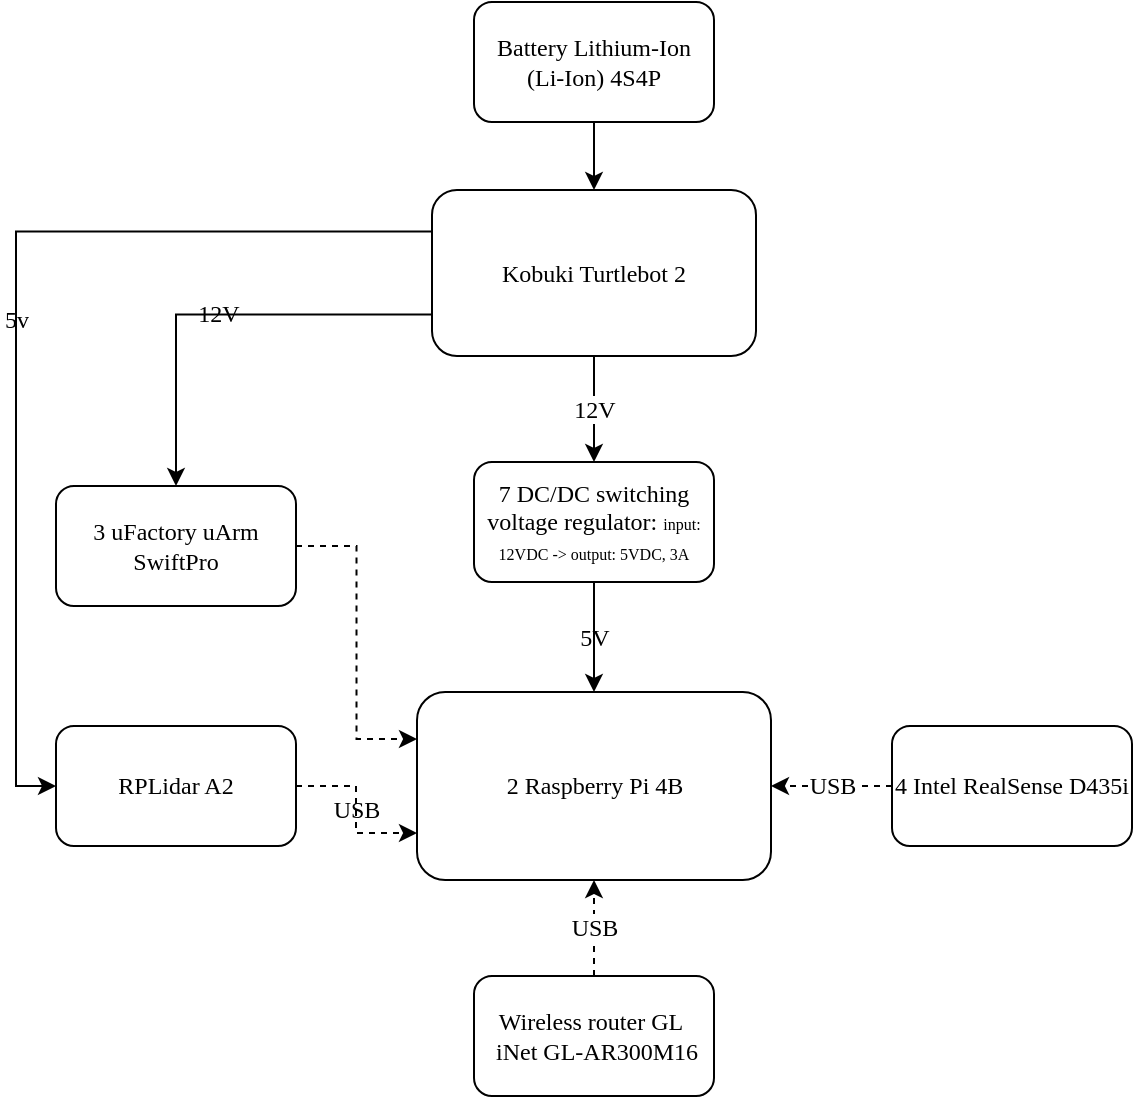 <mxfile version="24.2.5" type="device" pages="5">
  <diagram name="Page-1" id="W5l91JC1IKtgvHw3fArG">
    <mxGraphModel dx="1460" dy="591" grid="0" gridSize="10" guides="1" tooltips="1" connect="1" arrows="1" fold="1" page="0" pageScale="1" pageWidth="827" pageHeight="1169" math="0" shadow="0">
      <root>
        <mxCell id="0" />
        <mxCell id="1" parent="0" />
        <mxCell id="3mRKaMFfuEXU9tTqnAVt-4" style="edgeStyle=orthogonalEdgeStyle;rounded=0;hachureGap=4;orthogonalLoop=1;jettySize=auto;html=1;fontFamily=Architects Daughter;fontSource=https%3A%2F%2Ffonts.googleapis.com%2Fcss%3Ffamily%3DArchitects%2BDaughter;fontSize=12;fontColor=default;shadow=0;flowAnimation=0;labelBackgroundColor=none;" edge="1" parent="1" source="3mRKaMFfuEXU9tTqnAVt-2" target="3mRKaMFfuEXU9tTqnAVt-3">
          <mxGeometry relative="1" as="geometry" />
        </mxCell>
        <mxCell id="3mRKaMFfuEXU9tTqnAVt-2" value="Battery Lithium-Ion (Li-Ion) 4S4P" style="rounded=1;whiteSpace=wrap;html=1;hachureGap=4;fontFamily=Georgia;glass=0;shadow=0;horizontal=1;labelBackgroundColor=none;" vertex="1" parent="1">
          <mxGeometry x="119" y="258" width="120" height="60" as="geometry" />
        </mxCell>
        <mxCell id="3mRKaMFfuEXU9tTqnAVt-6" value="&lt;font face=&quot;Georgia&quot;&gt;12V&lt;/font&gt;" style="edgeStyle=orthogonalEdgeStyle;rounded=0;hachureGap=4;orthogonalLoop=1;jettySize=auto;html=1;shadow=0;align=center;verticalAlign=middle;fontFamily=Architects Daughter;fontSource=https%3A%2F%2Ffonts.googleapis.com%2Fcss%3Ffamily%3DArchitects%2BDaughter;fontSize=12;fontColor=default;labelBackgroundColor=none;endArrow=classic;flowAnimation=0;exitX=0;exitY=0.75;exitDx=0;exitDy=0;" edge="1" parent="1" source="3mRKaMFfuEXU9tTqnAVt-3" target="3mRKaMFfuEXU9tTqnAVt-5">
          <mxGeometry relative="1" as="geometry" />
        </mxCell>
        <mxCell id="3mRKaMFfuEXU9tTqnAVt-10" value="&lt;span style=&quot;color: rgb(0, 0, 0); font-family: Georgia; font-size: 12px; font-style: normal; font-variant-ligatures: normal; font-variant-caps: normal; font-weight: 400; letter-spacing: normal; orphans: 2; text-align: center; text-indent: 0px; text-transform: none; widows: 2; word-spacing: 0px; -webkit-text-stroke-width: 0px; white-space: nowrap; background-color: rgb(255, 255, 255); text-decoration-thickness: initial; text-decoration-style: initial; text-decoration-color: initial; display: inline !important; float: none;&quot;&gt;12V&lt;/span&gt;" style="edgeStyle=orthogonalEdgeStyle;rounded=0;hachureGap=4;orthogonalLoop=1;jettySize=auto;html=1;shadow=0;align=center;verticalAlign=middle;fontFamily=Architects Daughter;fontSource=https%3A%2F%2Ffonts.googleapis.com%2Fcss%3Ffamily%3DArchitects%2BDaughter;fontSize=12;fontColor=default;labelBackgroundColor=none;endArrow=classic;flowAnimation=0;" edge="1" parent="1" source="3mRKaMFfuEXU9tTqnAVt-3" target="3mRKaMFfuEXU9tTqnAVt-8">
          <mxGeometry relative="1" as="geometry" />
        </mxCell>
        <mxCell id="3mRKaMFfuEXU9tTqnAVt-16" value="&lt;font face=&quot;Georgia&quot;&gt;5v&lt;/font&gt;" style="edgeStyle=orthogonalEdgeStyle;rounded=0;hachureGap=4;orthogonalLoop=1;jettySize=auto;html=1;exitX=0;exitY=0.25;exitDx=0;exitDy=0;entryX=0;entryY=0.5;entryDx=0;entryDy=0;shadow=0;align=center;verticalAlign=middle;fontFamily=Architects Daughter;fontSource=https%3A%2F%2Ffonts.googleapis.com%2Fcss%3Ffamily%3DArchitects%2BDaughter;fontSize=12;fontColor=default;labelBackgroundColor=none;endArrow=classic;flowAnimation=0;" edge="1" parent="1" source="3mRKaMFfuEXU9tTqnAVt-3" target="3mRKaMFfuEXU9tTqnAVt-12">
          <mxGeometry relative="1" as="geometry" />
        </mxCell>
        <mxCell id="3mRKaMFfuEXU9tTqnAVt-3" value="Kobuki Turtlebot 2" style="rounded=1;whiteSpace=wrap;html=1;hachureGap=4;fontFamily=Georgia;labelBackgroundColor=none;" vertex="1" parent="1">
          <mxGeometry x="98" y="352" width="162" height="83" as="geometry" />
        </mxCell>
        <mxCell id="3mRKaMFfuEXU9tTqnAVt-21" style="edgeStyle=orthogonalEdgeStyle;rounded=0;hachureGap=4;orthogonalLoop=1;jettySize=auto;html=1;entryX=0;entryY=0.25;entryDx=0;entryDy=0;shadow=0;align=center;verticalAlign=middle;fontFamily=Architects Daughter;fontSource=https%3A%2F%2Ffonts.googleapis.com%2Fcss%3Ffamily%3DArchitects%2BDaughter;fontSize=12;fontColor=default;labelBackgroundColor=none;endArrow=classic;flowAnimation=0;dashed=1;" edge="1" parent="1" source="3mRKaMFfuEXU9tTqnAVt-5" target="3mRKaMFfuEXU9tTqnAVt-9">
          <mxGeometry relative="1" as="geometry" />
        </mxCell>
        <mxCell id="3mRKaMFfuEXU9tTqnAVt-5" value="&lt;span style=&quot;color: rgba(0, 0, 0, 0); font-family: monospace; font-size: 0px; text-align: start; text-wrap: nowrap;&quot;&gt;%3CmxGraphModel%3E%3Croot%3E%3CmxCell%20id%3D%220%22%2F%3E%3CmxCell%20id%3D%221%22%20parent%3D%220%22%2F%3E%3CmxCell%20id%3D%222%22%20value%3D%22Kobuki%20Turtlebot%202%22%20style%3D%22rounded%3D1%3BwhiteSpace%3Dwrap%3Bhtml%3D1%3BhachureGap%3D4%3BfontFamily%3DGeorgia%3B%22%20vertex%3D%221%22%20parent%3D%221%22%3E%3CmxGeometry%20x%3D%22119%22%20y%3D%22406%22%20width%3D%22120%22%20height%3D%2260%22%20as%3D%22geometry%22%2F%3E%3C%2FmxCell%3E%3C%2Froot%3E%3C%2FmxGraphModel%3E&lt;/span&gt;&lt;span style=&quot;color: rgba(0, 0, 0, 0); font-family: monospace; font-size: 0px; text-align: start; text-wrap: nowrap;&quot;&gt;%3CmxGraphModel%3E%3Croot%3E%3CmxCell%20id%3D%220%22%2F%3E%3CmxCell%20id%3D%221%22%20parent%3D%220%22%2F%3E%3CmxCell%20id%3D%222%22%20value%3D%22Kobuki%20Turtlebot%202%22%20style%3D%22rounded%3D1%3BwhiteSpace%3Dwrap%3Bhtml%3D1%3BhachureGap%3D4%3BfontFamily%3DGeorgia%3B%22%20vertex%3D%221%22%20parent%3D%221%22%3E%3CmxGeometry%20x%3D%22119%22%20y%3D%22406%22%20width%3D%22120%22%20height%3D%2260%22%20as%3D%22geometry%22%2F%3E%3C%2FmxCell%3E%3C%2Froot%3E%3C%2FmxGraphModel%3E&lt;/span&gt;&lt;span style=&quot;color: rgba(0, 0, 0, 0); font-family: monospace; font-size: 0px; text-align: start; text-wrap: nowrap;&quot;&gt;%3CmxGraphModel%3E%3Croot%3E%3CmxCell%20id%3D%220%22%2F%3E%3CmxCell%20id%3D%221%22%20parent%3D%220%22%2F%3E%3CmxCell%20id%3D%222%22%20value%3D%22Kobuki%20Turtlebot%202%22%20style%3D%22rounded%3D1%3BwhiteSpace%3Dwrap%3Bhtml%3D1%3BhachureGap%3D4%3BfontFamily%3DGeorgia%3B%22%20vertex%3D%221%22%20parent%3D%221%22%3E%3CmxGeometry%20x%3D%22119%22%20y%3D%22406%22%20width%3D%22120%22%20height%3D%2260%22%20as%3D%22geometry%22%2F%3E%3C%2FmxCell%3E%3C%2Froot%3E%3C%2FmxGr&lt;/span&gt;3 uFactory uArm SwiftPro" style="rounded=1;whiteSpace=wrap;html=1;hachureGap=4;fontFamily=Georgia;labelBackgroundColor=none;" vertex="1" parent="1">
          <mxGeometry x="-90" y="500" width="120" height="60" as="geometry" />
        </mxCell>
        <mxCell id="3mRKaMFfuEXU9tTqnAVt-11" value="5V" style="edgeStyle=orthogonalEdgeStyle;rounded=0;hachureGap=4;orthogonalLoop=1;jettySize=auto;html=1;shadow=0;align=center;verticalAlign=middle;fontFamily=Georgia;fontSize=12;fontColor=default;labelBackgroundColor=none;endArrow=classic;flowAnimation=0;" edge="1" parent="1" source="3mRKaMFfuEXU9tTqnAVt-8" target="3mRKaMFfuEXU9tTqnAVt-9">
          <mxGeometry relative="1" as="geometry" />
        </mxCell>
        <mxCell id="3mRKaMFfuEXU9tTqnAVt-8" value="7 DC/DC switching voltage regulator:&amp;nbsp;&lt;font style=&quot;background-color: initial; font-size: 8px;&quot;&gt;i&lt;/font&gt;&lt;span style=&quot;background-color: initial; font-size: 8px;&quot;&gt;nput: 12VDC -&amp;gt; output: 5VDC, 3A&lt;/span&gt;" style="rounded=1;whiteSpace=wrap;html=1;hachureGap=4;fontFamily=Georgia;labelBackgroundColor=none;" vertex="1" parent="1">
          <mxGeometry x="119" y="488" width="120" height="60" as="geometry" />
        </mxCell>
        <mxCell id="3mRKaMFfuEXU9tTqnAVt-9" value="2 Raspberry Pi 4B" style="rounded=1;whiteSpace=wrap;html=1;hachureGap=4;fontFamily=Georgia;labelBackgroundColor=none;" vertex="1" parent="1">
          <mxGeometry x="90.5" y="603" width="177" height="94" as="geometry" />
        </mxCell>
        <mxCell id="3mRKaMFfuEXU9tTqnAVt-22" value="USB" style="edgeStyle=orthogonalEdgeStyle;rounded=0;hachureGap=4;orthogonalLoop=1;jettySize=auto;html=1;exitX=1;exitY=0.5;exitDx=0;exitDy=0;entryX=0;entryY=0.75;entryDx=0;entryDy=0;shadow=0;align=center;verticalAlign=middle;fontFamily=Georgia;fontSize=12;fontColor=default;labelBackgroundColor=none;endArrow=classic;flowAnimation=0;dashed=1;" edge="1" parent="1" source="3mRKaMFfuEXU9tTqnAVt-12" target="3mRKaMFfuEXU9tTqnAVt-9">
          <mxGeometry relative="1" as="geometry">
            <Array as="points">
              <mxPoint x="60" y="650" />
              <mxPoint x="60" y="673" />
            </Array>
          </mxGeometry>
        </mxCell>
        <mxCell id="3mRKaMFfuEXU9tTqnAVt-12" value="&lt;div style=&quot;text-align: start;&quot;&gt;&lt;span style=&quot;background-color: initial; font-size: 0px; text-wrap: nowrap;&quot;&gt;&lt;font face=&quot;monospace&quot; color=&quot;rgba(0, 0, 0, 0)&quot;&gt;RP&amp;nbsp;&lt;/font&gt;&lt;/span&gt;&lt;span style=&quot;background-color: initial; text-align: center;&quot;&gt;RPLidar A2&lt;/span&gt;&lt;/div&gt;" style="rounded=1;whiteSpace=wrap;html=1;hachureGap=4;fontFamily=Georgia;labelBackgroundColor=none;" vertex="1" parent="1">
          <mxGeometry x="-90" y="620" width="120" height="60" as="geometry" />
        </mxCell>
        <mxCell id="3mRKaMFfuEXU9tTqnAVt-18" value="&lt;span style=&quot;color: rgb(0, 0, 0); font-family: Georgia; font-size: 12px; font-style: normal; font-variant-ligatures: normal; font-variant-caps: normal; font-weight: 400; letter-spacing: normal; orphans: 2; text-align: center; text-indent: 0px; text-transform: none; widows: 2; word-spacing: 0px; -webkit-text-stroke-width: 0px; white-space: nowrap; background-color: rgb(255, 255, 255); text-decoration-thickness: initial; text-decoration-style: initial; text-decoration-color: initial; display: inline !important; float: none;&quot;&gt;USB&lt;/span&gt;" style="edgeStyle=orthogonalEdgeStyle;rounded=0;hachureGap=4;orthogonalLoop=1;jettySize=auto;html=1;shadow=0;align=center;verticalAlign=middle;fontFamily=Architects Daughter;fontSource=https%3A%2F%2Ffonts.googleapis.com%2Fcss%3Ffamily%3DArchitects%2BDaughter;fontSize=12;fontColor=default;labelBackgroundColor=none;endArrow=classic;flowAnimation=0;dashed=1;" edge="1" parent="1" source="3mRKaMFfuEXU9tTqnAVt-17" target="3mRKaMFfuEXU9tTqnAVt-9">
          <mxGeometry relative="1" as="geometry" />
        </mxCell>
        <mxCell id="3mRKaMFfuEXU9tTqnAVt-17" value="&lt;span style=&quot;color: rgba(0, 0, 0, 0); font-family: monospace; font-size: 0px; text-align: start; text-wrap: nowrap;&quot;&gt;%3CmxGraphModel%3E%3Croot%3E%3CmxCell%20id%3D%220%22%2F%3E%3CmxCell%20id%3D%221%22%20parent%3D%220%22%2F%3E%3CmxCell%20id%3D%222%22%20value%3D%22%26lt%3Bspan%20style%3D%26quot%3Bcolor%3A%20rgba(0%2C%200%2C%200%2C%200)%3B%20font-family%3A%20monospace%3B%20font-size%3A%200px%3B%20text-align%3A%20start%3B%20text-wrap%3A%20nowrap%3B%26quot%3B%26gt%3B%253CmxGraphModel%253E%253Croot%253E%253CmxCell%2520id%253D%25220%2522%252F%253E%253CmxCell%2520id%253D%25221%2522%2520parent%253D%25220%2522%252F%253E%253CmxCell%2520id%253D%25222%2522%2520value%253D%2522Kobuki%2520Turtlebot%25202%2522%2520style%253D%2522rounded%253D1%253BwhiteSpace%253Dwrap%253Bhtml%253D1%253BhachureGap%253D4%253BfontFamily%253DGeorgia%253B%2522%2520vertex%253D%25221%2522%2520parent%253D%25221%2522%253E%253CmxGeometry%2520x%253D%2522119%2522%2520y%253D%2522406%2522%2520width%253D%2522120%2522%2520height%253D%252260%2522%2520as%253D%2522geometry%2522%252F%253E%253C%252FmxCell%253E%253C%252Froot%253E%253C%252FmxGraphModel%253E%26lt%3B%2Fspan%26gt%3B%26lt%3Bspan%20style%3D%26quot%3Bcolor%3A%20rgba(0%2C%200%2C%200%2C%200)%3B%20font-family%3A%20monospace%3B%20font-size%3A%200px%3B%20text-align%3A%20start%3B%20text-wrap%3A%20nowrap%3B%26quot%3B%26gt%3B%253CmxGraphModel%253E%253Croot%253E%253CmxCell%2520id%253D%25220%2522%252F%253E%253CmxCell%2520id%253D%25221%2522%2520parent%253D%25220%2522%252F%253E%253CmxCell%2520id%253D%25222%2522%2520value%253D%2522Kobuki%2520Turtlebot%25202%2522%2520style%253D%2522rounded%253D1%253BwhiteSpace%253Dwrap%253Bhtml%253D1%253BhachureGap%253D4%253BfontFamily%253DGeorgia%253B%2522%2520vertex%253D%25221%2522%2520parent%253D%25221%2522%253E%253CmxGeometry%2520x%253D%2522119%2522%2520y%253D%2522406%2522%2520width%253D%2522120%2522%2520height%253D%252260%2522%2520as%253D%2522geometry%2522%252F%253E%253C%252FmxCell%253E%253C%252Froot%253E%253C%252FmxGraphModel%253E%26lt%3B%2Fspan%26gt%3B%26lt%3Bspan%20style%3D%26quot%3Bcolor%3A%20rgba(0%2C%200%2C%200%2C%200)%3B%20font-family%3A%20monospace%3B%20font-size%3A%200px%3B%20text-align%3A%20start%3B%20text-wrap%3A%20nowrap%3B%26quot%3B%26gt%3B%253CmxGraphModel%253E%253Croot%253E%253CmxCell%2520id%253D%25220%2522%252F%253E%253CmxCell%2520id%253D%25221%2522%2520parent%253D%25220%2522%252F%253E%253CmxCell%2520id%253D%25222%2522%2520value%253D%2522Kobuki%2520Turtlebot%25202%2522%2520style%253D%2522rounded%253D1%253BwhiteSpace%253Dwrap%253Bhtml%253D1%253BhachureGap%253D4%253BfontFamily%253DGeorgia%253B%2522%2520vertex%253D%25221%2522%2520parent%253D%25221%2522%253E%253CmxGeometry%2520x%253D%2522119%2522%2520y%253D%2522406%2522%2520width%253D%2522120%2522%2520height%253D%252260%2522%2520as%253D%2522geometry%2522%252F%253E%253C%252FmxCell%253E%253C%252Froot%253E%253C%252FmxGr%26lt%3B%2Fspan%26gt%3B3%20uFactory%20uArm%20SwiftPro%22%20style%3D%22rounded%3D1%3BwhiteSpace%3Dwrap%3Bhtml%3D1%3BhachureGap%3D4%3BfontFamily%3DGeorgia%3B%22%20vertex%3D%221%22%20parent%3D%221%22%3E%3CmxGeometry%20x%3D%22-106%22%20y%3D%22516%22%20width%3D%22120%22%20height%3D%2260%22%20as%3D%22geometry%22%2F%3E%3C%2FmxCell%3E%3C%2Froot%3E%3C%2FmxGraphModel%3E&lt;/span&gt;4 Intel RealSense D435i" style="rounded=1;whiteSpace=wrap;html=1;hachureGap=4;fontFamily=Georgia;labelBackgroundColor=none;" vertex="1" parent="1">
          <mxGeometry x="328" y="620" width="120" height="60" as="geometry" />
        </mxCell>
        <mxCell id="3mRKaMFfuEXU9tTqnAVt-20" value="&lt;span style=&quot;color: rgb(0, 0, 0); font-family: Georgia; font-size: 12px; font-style: normal; font-variant-ligatures: normal; font-variant-caps: normal; font-weight: 400; letter-spacing: normal; orphans: 2; text-align: center; text-indent: 0px; text-transform: none; widows: 2; word-spacing: 0px; -webkit-text-stroke-width: 0px; white-space: nowrap; background-color: rgb(255, 255, 255); text-decoration-thickness: initial; text-decoration-style: initial; text-decoration-color: initial; display: inline !important; float: none;&quot;&gt;USB&lt;/span&gt;" style="edgeStyle=orthogonalEdgeStyle;rounded=0;hachureGap=4;orthogonalLoop=1;jettySize=auto;html=1;exitX=0.5;exitY=0;exitDx=0;exitDy=0;entryX=0.5;entryY=1;entryDx=0;entryDy=0;shadow=0;align=center;verticalAlign=middle;fontFamily=Architects Daughter;fontSource=https%3A%2F%2Ffonts.googleapis.com%2Fcss%3Ffamily%3DArchitects%2BDaughter;fontSize=12;fontColor=default;labelBackgroundColor=none;endArrow=classic;flowAnimation=0;dashed=1;" edge="1" parent="1" source="3mRKaMFfuEXU9tTqnAVt-19" target="3mRKaMFfuEXU9tTqnAVt-9">
          <mxGeometry relative="1" as="geometry" />
        </mxCell>
        <mxCell id="3mRKaMFfuEXU9tTqnAVt-19" value="&lt;div style=&quot;&quot;&gt;&lt;span style=&quot;background-color: initial; font-size: 0px; text-wrap: nowrap;&quot;&gt;&lt;font face=&quot;monospace&quot; color=&quot;rgba(0, 0, 0, 0)&quot;&gt;Wire&lt;/font&gt;&lt;/span&gt;&lt;span style=&quot;background-color: initial;&quot;&gt;Wireless router GL&amp;nbsp; &amp;nbsp;iNet GL-AR300M16&lt;/span&gt;&lt;/div&gt;" style="rounded=1;whiteSpace=wrap;html=1;hachureGap=4;fontFamily=Georgia;align=center;labelBackgroundColor=none;" vertex="1" parent="1">
          <mxGeometry x="119" y="745" width="120" height="60" as="geometry" />
        </mxCell>
      </root>
    </mxGraphModel>
  </diagram>
  <diagram id="BojTfNZvdVufDtckID5V" name="Page-5">
    <mxGraphModel dx="794" dy="484" grid="1" gridSize="10" guides="1" tooltips="1" connect="1" arrows="1" fold="1" page="1" pageScale="1" pageWidth="827" pageHeight="1169" math="1" shadow="0">
      <root>
        <mxCell id="0" />
        <mxCell id="1" parent="0" />
        <mxCell id="lIEfmRP7j8xaqauhIOjZ-6" style="edgeStyle=orthogonalEdgeStyle;rounded=0;orthogonalLoop=1;jettySize=auto;html=1;exitX=1;exitY=0.5;exitDx=0;exitDy=0;fontFamily=Architects Daughter;fontSource=https%3A%2F%2Ffonts.googleapis.com%2Fcss%3Ffamily%3DArchitects%2BDaughter;fontSize=12;fontColor=default;" edge="1" parent="1" source="lIEfmRP7j8xaqauhIOjZ-1" target="lIEfmRP7j8xaqauhIOjZ-3">
          <mxGeometry relative="1" as="geometry" />
        </mxCell>
        <mxCell id="lIEfmRP7j8xaqauhIOjZ-1" value="&lt;font face=&quot;Georgia&quot;&gt;Desired value&lt;/font&gt;&lt;div&gt;&lt;font face=&quot;Georgia&quot;&gt;&lt;div&gt;\(\sigma_{d}\)&lt;/div&gt;&lt;/font&gt;&lt;/div&gt;" style="rounded=1;whiteSpace=wrap;html=1;hachureGap=4;fontFamily=Architects Daughter;fontSource=https%3A%2F%2Ffonts.googleapis.com%2Fcss%3Ffamily%3DArchitects%2BDaughter;" vertex="1" parent="1">
          <mxGeometry x="80" y="293.42" width="82.1" height="47.89" as="geometry" />
        </mxCell>
        <mxCell id="lIEfmRP7j8xaqauhIOjZ-7" style="edgeStyle=orthogonalEdgeStyle;rounded=0;orthogonalLoop=1;jettySize=auto;html=1;entryX=0.5;entryY=1;entryDx=0;entryDy=0;fontFamily=Architects Daughter;fontSource=https%3A%2F%2Ffonts.googleapis.com%2Fcss%3Ffamily%3DArchitects%2BDaughter;fontSize=12;fontColor=default;" edge="1" parent="1" source="lIEfmRP7j8xaqauhIOjZ-2" target="lIEfmRP7j8xaqauhIOjZ-3">
          <mxGeometry relative="1" as="geometry" />
        </mxCell>
        <mxCell id="lIEfmRP7j8xaqauhIOjZ-2" value="&lt;font face=&quot;Georgia&quot;&gt;Current value&lt;/font&gt;&lt;div&gt;&lt;font face=&quot;Georgia&quot;&gt;&lt;div&gt;\(\sigma\)&lt;/div&gt;&lt;/font&gt;&lt;/div&gt;" style="rounded=1;whiteSpace=wrap;html=1;hachureGap=4;fontFamily=Architects Daughter;fontSource=https%3A%2F%2Ffonts.googleapis.com%2Fcss%3Ffamily%3DArchitects%2BDaughter;" vertex="1" parent="1">
          <mxGeometry x="166.315" y="369.997" width="82.105" height="41.053" as="geometry" />
        </mxCell>
        <mxCell id="lIEfmRP7j8xaqauhIOjZ-8" value="&lt;font face=&quot;Georgia&quot;&gt;+&lt;/font&gt;" style="text;html=1;align=center;verticalAlign=middle;resizable=0;points=[];autosize=1;strokeColor=none;fillColor=none;fontFamily=Architects Daughter;fontSource=https%3A%2F%2Ffonts.googleapis.com%2Fcss%3Ffamily%3DArchitects%2BDaughter;fontSize=12;fontColor=default;" vertex="1" parent="1">
          <mxGeometry x="176.578" y="290" width="30" height="30" as="geometry" />
        </mxCell>
        <mxCell id="lIEfmRP7j8xaqauhIOjZ-9" value="&lt;font face=&quot;Georgia&quot;&gt;-&lt;/font&gt;" style="text;html=1;align=center;verticalAlign=middle;resizable=0;points=[];autosize=1;strokeColor=none;fillColor=none;fontFamily=Architects Daughter;fontSource=https%3A%2F%2Ffonts.googleapis.com%2Fcss%3Ffamily%3DArchitects%2BDaughter;fontSize=12;fontColor=default;" vertex="1" parent="1">
          <mxGeometry x="186.841" y="327.632" width="30" height="30" as="geometry" />
        </mxCell>
        <mxCell id="lIEfmRP7j8xaqauhIOjZ-15" style="edgeStyle=orthogonalEdgeStyle;rounded=0;orthogonalLoop=1;jettySize=auto;html=1;exitX=1;exitY=0.5;exitDx=0;exitDy=0;entryX=0;entryY=0.5;entryDx=0;entryDy=0;fontFamily=Architects Daughter;fontSource=https%3A%2F%2Ffonts.googleapis.com%2Fcss%3Ffamily%3DArchitects%2BDaughter;fontSize=12;fontColor=default;" edge="1" parent="1" source="lIEfmRP7j8xaqauhIOjZ-3" target="lIEfmRP7j8xaqauhIOjZ-13">
          <mxGeometry relative="1" as="geometry">
            <mxPoint x="352.1" y="317.364" as="sourcePoint" />
          </mxGeometry>
        </mxCell>
        <mxCell id="lIEfmRP7j8xaqauhIOjZ-23" style="edgeStyle=orthogonalEdgeStyle;rounded=0;orthogonalLoop=1;jettySize=auto;html=1;fontFamily=Architects Daughter;fontSource=https%3A%2F%2Ffonts.googleapis.com%2Fcss%3Ffamily%3DArchitects%2BDaughter;fontSize=12;fontColor=default;" edge="1" parent="1" source="lIEfmRP7j8xaqauhIOjZ-13">
          <mxGeometry relative="1" as="geometry">
            <mxPoint x="364.005" y="317.333" as="targetPoint" />
          </mxGeometry>
        </mxCell>
        <mxCell id="lIEfmRP7j8xaqauhIOjZ-13" value="&lt;font face=&quot;Georgia&quot;&gt;K&lt;/font&gt;" style="rounded=1;whiteSpace=wrap;html=1;hachureGap=4;strokeColor=default;align=center;verticalAlign=middle;fontFamily=Architects Daughter;fontSource=https%3A%2F%2Ffonts.googleapis.com%2Fcss%3Ffamily%3DArchitects%2BDaughter;fontSize=12;fontColor=default;fillColor=default;" vertex="1" parent="1">
          <mxGeometry x="270" y="295.87" width="40" height="43" as="geometry" />
        </mxCell>
        <mxCell id="lIEfmRP7j8xaqauhIOjZ-16" value="\(\tilde{\sigma}\)" style="text;whiteSpace=wrap;fontFamily=Architects Daughter;fontSource=https%3A%2F%2Ffonts.googleapis.com%2Fcss%3Ffamily%3DArchitects%2BDaughter;fontSize=13;fontColor=default;strokeWidth=7;" vertex="1" parent="1">
          <mxGeometry x="240" y="293.42" width="30" height="40" as="geometry" />
        </mxCell>
        <mxCell id="lIEfmRP7j8xaqauhIOjZ-42" style="edgeStyle=orthogonalEdgeStyle;rounded=0;orthogonalLoop=1;jettySize=auto;html=1;entryX=0;entryY=0.5;entryDx=0;entryDy=0;fontFamily=Architects Daughter;fontSource=https%3A%2F%2Ffonts.googleapis.com%2Fcss%3Ffamily%3DArchitects%2BDaughter;fontSize=12;fontColor=default;" edge="1" parent="1" source="lIEfmRP7j8xaqauhIOjZ-17" target="lIEfmRP7j8xaqauhIOjZ-35">
          <mxGeometry relative="1" as="geometry" />
        </mxCell>
        <mxCell id="lIEfmRP7j8xaqauhIOjZ-43" style="edgeStyle=orthogonalEdgeStyle;rounded=0;orthogonalLoop=1;jettySize=auto;html=1;entryX=0;entryY=0.5;entryDx=0;entryDy=0;fontFamily=Architects Daughter;fontSource=https%3A%2F%2Ffonts.googleapis.com%2Fcss%3Ffamily%3DArchitects%2BDaughter;fontSize=12;fontColor=default;" edge="1" parent="1" source="lIEfmRP7j8xaqauhIOjZ-17" target="lIEfmRP7j8xaqauhIOjZ-34">
          <mxGeometry relative="1" as="geometry" />
        </mxCell>
        <mxCell id="lIEfmRP7j8xaqauhIOjZ-17" value="\(J^\dagger\)" style="rounded=1;whiteSpace=wrap;html=1;hachureGap=4;fontFamily=Architects Daughter;fontSource=https%3A%2F%2Ffonts.googleapis.com%2Fcss%3Ffamily%3DArchitects%2BDaughter;" vertex="1" parent="1">
          <mxGeometry x="430" y="296.84" width="40" height="41.05" as="geometry" />
        </mxCell>
        <mxCell id="lIEfmRP7j8xaqauhIOjZ-25" style="edgeStyle=orthogonalEdgeStyle;rounded=0;orthogonalLoop=1;jettySize=auto;html=1;entryX=0.5;entryY=0;entryDx=0;entryDy=0;fontFamily=Architects Daughter;fontSource=https%3A%2F%2Ffonts.googleapis.com%2Fcss%3Ffamily%3DArchitects%2BDaughter;fontSize=12;fontColor=default;" edge="1" parent="1">
          <mxGeometry relative="1" as="geometry">
            <mxPoint x="186.84" y="250" as="sourcePoint" />
            <mxPoint x="374.267" y="307.105" as="targetPoint" />
          </mxGeometry>
        </mxCell>
        <mxCell id="lIEfmRP7j8xaqauhIOjZ-24" value="\(\dot{\sigma}\)&#xa;" style="text;whiteSpace=wrap;fontFamily=Architects Daughter;fontSource=https%3A%2F%2Ffonts.googleapis.com%2Fcss%3Ffamily%3DArchitects%2BDaughter;fontSize=12;fontColor=default;" vertex="1" parent="1">
          <mxGeometry x="173.16" y="225" width="13.68" height="20" as="geometry" />
        </mxCell>
        <mxCell id="lIEfmRP7j8xaqauhIOjZ-26" value="&lt;font face=&quot;Georgia&quot;&gt;+&lt;/font&gt;" style="text;html=1;align=center;verticalAlign=middle;resizable=0;points=[];autosize=1;strokeColor=none;fillColor=none;fontFamily=Architects Daughter;fontSource=https%3A%2F%2Ffonts.googleapis.com%2Fcss%3Ffamily%3DArchitects%2BDaughter;fontSize=12;fontColor=default;" vertex="1" parent="1">
          <mxGeometry x="348.998" y="266.84" width="30" height="30" as="geometry" />
        </mxCell>
        <mxCell id="lIEfmRP7j8xaqauhIOjZ-27" value="&lt;font face=&quot;Georgia&quot;&gt;+&lt;/font&gt;" style="text;html=1;align=center;verticalAlign=middle;resizable=0;points=[];autosize=1;strokeColor=none;fillColor=none;fontFamily=Architects Daughter;fontSource=https%3A%2F%2Ffonts.googleapis.com%2Fcss%3Ffamily%3DArchitects%2BDaughter;fontSize=12;fontColor=default;" vertex="1" parent="1">
          <mxGeometry x="329.998" y="293.42" width="30" height="30" as="geometry" />
        </mxCell>
        <mxCell id="lIEfmRP7j8xaqauhIOjZ-28" style="edgeStyle=orthogonalEdgeStyle;rounded=0;orthogonalLoop=1;jettySize=auto;html=1;exitX=1;exitY=0.5;exitDx=0;exitDy=0;entryX=0;entryY=0.5;entryDx=0;entryDy=0;fontFamily=Architects Daughter;fontSource=https%3A%2F%2Ffonts.googleapis.com%2Fcss%3Ffamily%3DArchitects%2BDaughter;fontSize=12;fontColor=default;" edge="1" parent="1" target="lIEfmRP7j8xaqauhIOjZ-17">
          <mxGeometry relative="1" as="geometry">
            <mxPoint x="384.53" y="317.368" as="sourcePoint" />
            <Array as="points">
              <mxPoint x="410" y="317" />
            </Array>
          </mxGeometry>
        </mxCell>
        <mxCell id="lIEfmRP7j8xaqauhIOjZ-33" value="\(\zeta\)" style="text;html=1;align=center;verticalAlign=middle;whiteSpace=wrap;rounded=0;fontFamily=Architects Daughter;fontSource=https%3A%2F%2Ffonts.googleapis.com%2Fcss%3Ffamily%3DArchitects%2BDaughter;fontSize=12;fontColor=default;" vertex="1" parent="1">
          <mxGeometry x="450" y="290" width="60" height="30" as="geometry" />
        </mxCell>
        <mxCell id="lIEfmRP7j8xaqauhIOjZ-51" style="edgeStyle=orthogonalEdgeStyle;rounded=0;orthogonalLoop=1;jettySize=auto;html=1;entryX=1;entryY=0.5;entryDx=0;entryDy=0;fontFamily=Architects Daughter;fontSource=https%3A%2F%2Ffonts.googleapis.com%2Fcss%3Ffamily%3DArchitects%2BDaughter;fontSize=12;fontColor=default;" edge="1" parent="1" source="lIEfmRP7j8xaqauhIOjZ-34" target="lIEfmRP7j8xaqauhIOjZ-46">
          <mxGeometry relative="1" as="geometry">
            <Array as="points">
              <mxPoint x="740" y="282" />
              <mxPoint x="740" y="491" />
            </Array>
          </mxGeometry>
        </mxCell>
        <mxCell id="lIEfmRP7j8xaqauhIOjZ-34" value="&lt;font face=&quot;Georgia&quot;&gt;Turtlebot Joint Velocity Control&lt;/font&gt;" style="rounded=1;whiteSpace=wrap;html=1;hachureGap=4;strokeColor=default;align=center;verticalAlign=middle;fontFamily=Architects Daughter;fontSource=https%3A%2F%2Ffonts.googleapis.com%2Fcss%3Ffamily%3DArchitects%2BDaughter;fontSize=12;fontColor=default;fillColor=default;" vertex="1" parent="1">
          <mxGeometry x="550" y="251.63" width="120" height="60" as="geometry" />
        </mxCell>
        <mxCell id="lIEfmRP7j8xaqauhIOjZ-52" style="edgeStyle=orthogonalEdgeStyle;rounded=0;orthogonalLoop=1;jettySize=auto;html=1;entryX=1;entryY=0.5;entryDx=0;entryDy=0;fontFamily=Architects Daughter;fontSource=https%3A%2F%2Ffonts.googleapis.com%2Fcss%3Ffamily%3DArchitects%2BDaughter;fontSize=12;fontColor=default;" edge="1" parent="1" source="lIEfmRP7j8xaqauhIOjZ-35" target="lIEfmRP7j8xaqauhIOjZ-46">
          <mxGeometry relative="1" as="geometry">
            <Array as="points">
              <mxPoint x="740" y="355" />
              <mxPoint x="740" y="491" />
            </Array>
          </mxGeometry>
        </mxCell>
        <mxCell id="lIEfmRP7j8xaqauhIOjZ-35" value="&lt;font face=&quot;Georgia&quot;&gt;SwiftPro Joint Velocity Control&lt;/font&gt;" style="rounded=1;whiteSpace=wrap;html=1;hachureGap=4;strokeColor=default;align=center;verticalAlign=middle;fontFamily=Architects Daughter;fontSource=https%3A%2F%2Ffonts.googleapis.com%2Fcss%3Ffamily%3DArchitects%2BDaughter;fontSize=12;fontColor=default;fillColor=default;" vertex="1" parent="1">
          <mxGeometry x="550" y="325.05" width="120" height="60" as="geometry" />
        </mxCell>
        <mxCell id="lIEfmRP7j8xaqauhIOjZ-36" value="&lt;font face=&quot;Georgia&quot;&gt;Navigation&lt;/font&gt;" style="text;html=1;align=center;verticalAlign=middle;whiteSpace=wrap;rounded=0;fontFamily=Architects Daughter;fontSource=https%3A%2F%2Ffonts.googleapis.com%2Fcss%3Ffamily%3DArchitects%2BDaughter;fontSize=12;fontColor=default;" vertex="1" parent="1">
          <mxGeometry x="570" y="220" width="60" height="30" as="geometry" />
        </mxCell>
        <mxCell id="lIEfmRP7j8xaqauhIOjZ-37" value="&lt;font face=&quot;Georgia&quot;&gt;Encoders&lt;/font&gt;" style="text;html=1;align=center;verticalAlign=middle;whiteSpace=wrap;rounded=0;fontFamily=Architects Daughter;fontSource=https%3A%2F%2Ffonts.googleapis.com%2Fcss%3Ffamily%3DArchitects%2BDaughter;fontSize=12;fontColor=default;" vertex="1" parent="1">
          <mxGeometry x="570" y="385.05" width="60" height="30" as="geometry" />
        </mxCell>
        <mxCell id="lIEfmRP7j8xaqauhIOjZ-44" value="&lt;span style=&quot;color: rgb(0, 0, 0); font-family: &amp;quot;Architects Daughter&amp;quot;; font-size: 12px; font-style: normal; font-variant-ligatures: normal; font-variant-caps: normal; font-weight: 400; letter-spacing: normal; orphans: 2; text-align: center; text-indent: 0px; text-transform: none; widows: 2; word-spacing: 0px; -webkit-text-stroke-width: 0px; white-space: normal; background-color: rgb(251, 251, 251); text-decoration-thickness: initial; text-decoration-style: initial; text-decoration-color: initial; display: inline !important; float: none;&quot;&gt;\(\eta\)&lt;/span&gt;" style="text;whiteSpace=wrap;html=1;fontFamily=Architects Daughter;fontSource=https%3A%2F%2Ffonts.googleapis.com%2Fcss%3Ffamily%3DArchitects%2BDaughter;fontSize=12;fontColor=default;" vertex="1" parent="1">
          <mxGeometry x="680" y="250" width="20" height="40" as="geometry" />
        </mxCell>
        <mxCell id="lIEfmRP7j8xaqauhIOjZ-45" value="&lt;span style=&quot;color: rgb(0, 0, 0); font-family: &amp;quot;Architects Daughter&amp;quot;; font-size: 12px; font-style: normal; font-variant-ligatures: normal; font-variant-caps: normal; font-weight: 400; letter-spacing: normal; orphans: 2; text-align: center; text-indent: 0px; text-transform: none; widows: 2; word-spacing: 0px; -webkit-text-stroke-width: 0px; white-space: normal; background-color: rgb(251, 251, 251); text-decoration-thickness: initial; text-decoration-style: initial; text-decoration-color: initial; display: inline !important; float: none;&quot;&gt;\(q\)&lt;/span&gt;" style="text;whiteSpace=wrap;html=1;fontFamily=Architects Daughter;fontSource=https%3A%2F%2Ffonts.googleapis.com%2Fcss%3Ffamily%3DArchitects%2BDaughter;fontSize=12;fontColor=default;" vertex="1" parent="1">
          <mxGeometry x="680" y="325.05" width="20" height="40" as="geometry" />
        </mxCell>
        <mxCell id="lIEfmRP7j8xaqauhIOjZ-53" style="edgeStyle=orthogonalEdgeStyle;rounded=0;orthogonalLoop=1;jettySize=auto;html=1;entryX=0.5;entryY=1;entryDx=0;entryDy=0;fontFamily=Architects Daughter;fontSource=https%3A%2F%2Ffonts.googleapis.com%2Fcss%3Ffamily%3DArchitects%2BDaughter;fontSize=12;fontColor=default;" edge="1" parent="1" source="lIEfmRP7j8xaqauhIOjZ-46" target="lIEfmRP7j8xaqauhIOjZ-2">
          <mxGeometry relative="1" as="geometry" />
        </mxCell>
        <mxCell id="lIEfmRP7j8xaqauhIOjZ-46" value="&lt;font face=&quot;Georgia&quot;&gt;Kinematics&lt;/font&gt;" style="rounded=1;whiteSpace=wrap;html=1;hachureGap=4;fontFamily=Architects Daughter;fontSource=https%3A%2F%2Ffonts.googleapis.com%2Fcss%3Ffamily%3DArchitects%2BDaughter;" vertex="1" parent="1">
          <mxGeometry x="313.22" y="460" width="122.1" height="61.05" as="geometry" />
        </mxCell>
        <mxCell id="lIEfmRP7j8xaqauhIOjZ-56" value="" style="group" vertex="1" connectable="0" parent="1">
          <mxGeometry x="197.104" y="307.105" width="20.526" height="20.526" as="geometry" />
        </mxCell>
        <mxCell id="lIEfmRP7j8xaqauhIOjZ-3" value="" style="ellipse;whiteSpace=wrap;html=1;aspect=fixed;rounded=1;hachureGap=4;strokeColor=default;align=center;verticalAlign=middle;fontFamily=Architects Daughter;fontSource=https%3A%2F%2Ffonts.googleapis.com%2Fcss%3Ffamily%3DArchitects%2BDaughter;fontSize=12;fontColor=default;fillColor=default;" vertex="1" parent="lIEfmRP7j8xaqauhIOjZ-56">
          <mxGeometry width="20.526" height="20.526" as="geometry" />
        </mxCell>
        <mxCell id="lIEfmRP7j8xaqauhIOjZ-54" value="" style="endArrow=none;html=1;rounded=0;fontFamily=Architects Daughter;fontSource=https%3A%2F%2Ffonts.googleapis.com%2Fcss%3Ffamily%3DArchitects%2BDaughter;fontSize=12;fontColor=default;exitX=0;exitY=1;exitDx=0;exitDy=0;entryX=1;entryY=0;entryDx=0;entryDy=0;" edge="1" parent="lIEfmRP7j8xaqauhIOjZ-56" source="lIEfmRP7j8xaqauhIOjZ-3" target="lIEfmRP7j8xaqauhIOjZ-3">
          <mxGeometry width="50" height="50" relative="1" as="geometry">
            <mxPoint x="-7.104" y="32.895" as="sourcePoint" />
            <mxPoint x="42.896" y="-17.105" as="targetPoint" />
          </mxGeometry>
        </mxCell>
        <mxCell id="lIEfmRP7j8xaqauhIOjZ-55" value="" style="endArrow=none;html=1;rounded=0;fontFamily=Architects Daughter;fontSource=https%3A%2F%2Ffonts.googleapis.com%2Fcss%3Ffamily%3DArchitects%2BDaughter;fontSize=12;fontColor=default;exitX=1;exitY=1;exitDx=0;exitDy=0;entryX=0;entryY=0;entryDx=0;entryDy=0;" edge="1" parent="lIEfmRP7j8xaqauhIOjZ-56" source="lIEfmRP7j8xaqauhIOjZ-3" target="lIEfmRP7j8xaqauhIOjZ-3">
          <mxGeometry width="50" height="50" relative="1" as="geometry">
            <mxPoint x="9.476" y="20.525" as="sourcePoint" />
            <mxPoint x="24.476" y="5.525" as="targetPoint" />
          </mxGeometry>
        </mxCell>
        <mxCell id="lIEfmRP7j8xaqauhIOjZ-61" value="" style="group" vertex="1" connectable="0" parent="1">
          <mxGeometry x="364.004" y="307.105" width="20.526" height="20.526" as="geometry" />
        </mxCell>
        <mxCell id="lIEfmRP7j8xaqauhIOjZ-62" value="" style="ellipse;whiteSpace=wrap;html=1;aspect=fixed;rounded=1;hachureGap=4;strokeColor=default;align=center;verticalAlign=middle;fontFamily=Architects Daughter;fontSource=https%3A%2F%2Ffonts.googleapis.com%2Fcss%3Ffamily%3DArchitects%2BDaughter;fontSize=12;fontColor=default;fillColor=default;" vertex="1" parent="lIEfmRP7j8xaqauhIOjZ-61">
          <mxGeometry width="20.526" height="20.526" as="geometry" />
        </mxCell>
        <mxCell id="lIEfmRP7j8xaqauhIOjZ-63" value="" style="endArrow=none;html=1;rounded=0;fontFamily=Architects Daughter;fontSource=https%3A%2F%2Ffonts.googleapis.com%2Fcss%3Ffamily%3DArchitects%2BDaughter;fontSize=12;fontColor=default;exitX=0;exitY=1;exitDx=0;exitDy=0;entryX=1;entryY=0;entryDx=0;entryDy=0;" edge="1" parent="lIEfmRP7j8xaqauhIOjZ-61" source="lIEfmRP7j8xaqauhIOjZ-62" target="lIEfmRP7j8xaqauhIOjZ-62">
          <mxGeometry width="50" height="50" relative="1" as="geometry">
            <mxPoint x="-7.104" y="32.895" as="sourcePoint" />
            <mxPoint x="42.896" y="-17.105" as="targetPoint" />
          </mxGeometry>
        </mxCell>
        <mxCell id="lIEfmRP7j8xaqauhIOjZ-64" value="" style="endArrow=none;html=1;rounded=0;fontFamily=Architects Daughter;fontSource=https%3A%2F%2Ffonts.googleapis.com%2Fcss%3Ffamily%3DArchitects%2BDaughter;fontSize=12;fontColor=default;exitX=1;exitY=1;exitDx=0;exitDy=0;entryX=0;entryY=0;entryDx=0;entryDy=0;" edge="1" parent="lIEfmRP7j8xaqauhIOjZ-61" source="lIEfmRP7j8xaqauhIOjZ-62" target="lIEfmRP7j8xaqauhIOjZ-62">
          <mxGeometry width="50" height="50" relative="1" as="geometry">
            <mxPoint x="9.476" y="20.525" as="sourcePoint" />
            <mxPoint x="24.476" y="5.525" as="targetPoint" />
          </mxGeometry>
        </mxCell>
      </root>
    </mxGraphModel>
  </diagram>
  <diagram id="COaVirq2IkmUsy9TZkhn" name="Page-2">
    <mxGraphModel dx="954" dy="932" grid="0" gridSize="10" guides="1" tooltips="1" connect="1" arrows="1" fold="1" page="0" pageScale="1" pageWidth="827" pageHeight="1169" math="0" shadow="0">
      <root>
        <mxCell id="0" />
        <mxCell id="1" parent="0" />
        <mxCell id="B2BbQQZsgXMqjBt8kc-t-2" value="" style="endArrow=classic;html=1;rounded=0;fontSize=12;startSize=8;endSize=8;curved=1;exitX=0.5;exitY=1;exitDx=0;exitDy=0;" parent="1" edge="1">
          <mxGeometry width="50" height="50" relative="1" as="geometry">
            <mxPoint x="413" y="283" as="sourcePoint" />
            <mxPoint x="273" y="283" as="targetPoint" />
          </mxGeometry>
        </mxCell>
        <mxCell id="B2BbQQZsgXMqjBt8kc-t-3" value="x" style="text;strokeColor=none;fillColor=none;html=1;align=center;verticalAlign=middle;whiteSpace=wrap;rounded=0;fontSize=16;" parent="1" vertex="1">
          <mxGeometry x="340" y="283" width="60" height="30" as="geometry" />
        </mxCell>
        <mxCell id="B2BbQQZsgXMqjBt8kc-t-8" value="" style="endArrow=classic;html=1;rounded=0;fontSize=12;startSize=8;endSize=8;curved=1;exitX=0.5;exitY=1;exitDx=0;exitDy=0;" parent="1" edge="1">
          <mxGeometry width="50" height="50" relative="1" as="geometry">
            <mxPoint x="413" y="283" as="sourcePoint" />
            <mxPoint x="413" y="372" as="targetPoint" />
          </mxGeometry>
        </mxCell>
        <mxCell id="B2BbQQZsgXMqjBt8kc-t-9" value="z" style="text;strokeColor=none;fillColor=none;html=1;align=center;verticalAlign=middle;whiteSpace=wrap;rounded=0;fontSize=16;" parent="1" vertex="1">
          <mxGeometry x="406" y="316" width="60" height="30" as="geometry" />
        </mxCell>
        <mxCell id="B2BbQQZsgXMqjBt8kc-t-10" value="" style="endArrow=none;dashed=1;html=1;dashPattern=1 3;strokeWidth=2;rounded=0;fontSize=12;startSize=8;endSize=8;curved=1;" parent="1" edge="1">
          <mxGeometry width="50" height="50" relative="1" as="geometry">
            <mxPoint x="415" y="245" as="sourcePoint" />
            <mxPoint x="413" y="108" as="targetPoint" />
          </mxGeometry>
        </mxCell>
        <mxCell id="B2BbQQZsgXMqjBt8kc-t-11" value="" style="endArrow=none;dashed=1;html=1;dashPattern=1 3;strokeWidth=2;rounded=0;fontSize=12;startSize=8;endSize=8;curved=1;" parent="1" edge="1">
          <mxGeometry width="50" height="50" relative="1" as="geometry">
            <mxPoint x="506" y="79" as="sourcePoint" />
            <mxPoint x="408" y="79" as="targetPoint" />
          </mxGeometry>
        </mxCell>
        <mxCell id="B2BbQQZsgXMqjBt8kc-t-12" value="" style="endArrow=classic;html=1;rounded=0;fontSize=12;startSize=8;endSize=8;curved=1;entryX=0.75;entryY=1;entryDx=0;entryDy=0;" parent="1" edge="1">
          <mxGeometry width="50" height="50" relative="1" as="geometry">
            <mxPoint x="414" y="183" as="sourcePoint" />
            <mxPoint x="440.831" y="200.631" as="targetPoint" />
            <Array as="points">
              <mxPoint x="439" y="173" />
            </Array>
          </mxGeometry>
        </mxCell>
        <mxCell id="B2BbQQZsgXMqjBt8kc-t-13" value="" style="endArrow=classic;html=1;rounded=0;fontSize=12;startSize=8;endSize=8;curved=1;" parent="1" edge="1">
          <mxGeometry width="50" height="50" relative="1" as="geometry">
            <mxPoint x="461" y="78" as="sourcePoint" />
            <mxPoint x="476" y="54" as="targetPoint" />
            <Array as="points">
              <mxPoint x="450" y="60" />
            </Array>
          </mxGeometry>
        </mxCell>
        <mxCell id="B2BbQQZsgXMqjBt8kc-t-15" value="" style="group" parent="1" vertex="1" connectable="0">
          <mxGeometry x="421" y="140" width="23" height="30" as="geometry" />
        </mxCell>
        <mxCell id="B2BbQQZsgXMqjBt8kc-t-16" value="" style="ellipse;whiteSpace=wrap;html=1;" parent="B2BbQQZsgXMqjBt8kc-t-15" vertex="1">
          <mxGeometry width="23" height="30" as="geometry" />
        </mxCell>
        <mxCell id="B2BbQQZsgXMqjBt8kc-t-17" value="" style="endArrow=none;html=1;rounded=0;fontSize=12;startSize=8;endSize=8;curved=1;exitX=0;exitY=0.5;exitDx=0;exitDy=0;" parent="B2BbQQZsgXMqjBt8kc-t-15" source="B2BbQQZsgXMqjBt8kc-t-16" edge="1">
          <mxGeometry width="50" height="50" relative="1" as="geometry">
            <mxPoint x="-27" y="65" as="sourcePoint" />
            <mxPoint x="23" y="15" as="targetPoint" />
          </mxGeometry>
        </mxCell>
        <mxCell id="B2BbQQZsgXMqjBt8kc-t-18" value="" style="group" parent="1" vertex="1" connectable="0">
          <mxGeometry x="421" y="38" width="57" height="44" as="geometry" />
        </mxCell>
        <mxCell id="B2BbQQZsgXMqjBt8kc-t-19" value="" style="ellipse;whiteSpace=wrap;html=1;" parent="B2BbQQZsgXMqjBt8kc-t-18" vertex="1">
          <mxGeometry width="23" height="30" as="geometry" />
        </mxCell>
        <mxCell id="B2BbQQZsgXMqjBt8kc-t-20" value="" style="endArrow=none;html=1;rounded=0;fontSize=12;startSize=8;endSize=8;curved=1;exitX=0;exitY=0.5;exitDx=0;exitDy=0;" parent="B2BbQQZsgXMqjBt8kc-t-18" source="B2BbQQZsgXMqjBt8kc-t-19" edge="1">
          <mxGeometry width="50" height="50" relative="1" as="geometry">
            <mxPoint x="-27" y="65" as="sourcePoint" />
            <mxPoint x="23" y="15" as="targetPoint" />
          </mxGeometry>
        </mxCell>
        <mxCell id="B2BbQQZsgXMqjBt8kc-t-21" value="3" style="text;strokeColor=none;fillColor=none;html=1;align=center;verticalAlign=middle;whiteSpace=wrap;rounded=0;fontSize=16;" parent="B2BbQQZsgXMqjBt8kc-t-18" vertex="1">
          <mxGeometry x="-3" y="14" width="60" height="30" as="geometry" />
        </mxCell>
        <mxCell id="B2BbQQZsgXMqjBt8kc-t-22" value="2" style="text;strokeColor=none;fillColor=none;html=1;align=center;verticalAlign=middle;whiteSpace=wrap;rounded=0;fontSize=16;" parent="1" vertex="1">
          <mxGeometry x="445" y="162" width="5" height="8" as="geometry" />
        </mxCell>
        <mxCell id="B2BbQQZsgXMqjBt8kc-t-23" value="" style="shape=link;html=1;rounded=0;fontSize=12;startSize=8;endSize=8;curved=1;entryX=0.917;entryY=1.087;entryDx=0;entryDy=0;entryPerimeter=0;" parent="1" edge="1">
          <mxGeometry width="100" relative="1" as="geometry">
            <mxPoint x="417" y="247" as="sourcePoint" />
            <mxPoint x="510.636" y="84.817" as="targetPoint" />
          </mxGeometry>
        </mxCell>
        <mxCell id="B2BbQQZsgXMqjBt8kc-t-24" value="" style="shape=link;html=1;rounded=0;fontSize=12;startSize=8;endSize=8;curved=1;entryX=0.5;entryY=1;entryDx=0;entryDy=0;" parent="1" edge="1">
          <mxGeometry width="100" relative="1" as="geometry">
            <mxPoint x="510" y="85.18" as="sourcePoint" />
            <mxPoint x="402.5" y="-29" as="targetPoint" />
          </mxGeometry>
        </mxCell>
        <mxCell id="B2BbQQZsgXMqjBt8kc-t-25" value="" style="shape=link;html=1;rounded=0;fontSize=12;startSize=8;endSize=8;curved=1;" parent="1" edge="1">
          <mxGeometry width="100" relative="1" as="geometry">
            <mxPoint x="359" y="-28" as="sourcePoint" />
            <mxPoint x="405" y="-28" as="targetPoint" />
          </mxGeometry>
        </mxCell>
        <mxCell id="B2BbQQZsgXMqjBt8kc-t-27" value="" style="rounded=0;whiteSpace=wrap;html=1;" parent="1" vertex="1">
          <mxGeometry x="383" y="247" width="62" height="36" as="geometry" />
        </mxCell>
      </root>
    </mxGraphModel>
  </diagram>
  <diagram id="4R5Z9lj8MsyChtuj0YMy" name="Page-3">
    <mxGraphModel dx="1354" dy="532" grid="0" gridSize="10" guides="1" tooltips="1" connect="1" arrows="1" fold="1" page="0" pageScale="1" pageWidth="827" pageHeight="1169" math="0" shadow="0">
      <root>
        <mxCell id="0" />
        <mxCell id="1" parent="0" />
        <mxCell id="YuMLiaG6Uukn_a3acjM7-1" value="" style="ellipse;whiteSpace=wrap;html=1;aspect=fixed;" parent="1" vertex="1">
          <mxGeometry x="108" y="160" width="132" height="132" as="geometry" />
        </mxCell>
        <mxCell id="YuMLiaG6Uukn_a3acjM7-2" value="" style="rounded=0;whiteSpace=wrap;html=1;rotation=20;" parent="1" vertex="1">
          <mxGeometry x="132" y="258" width="28" height="14" as="geometry" />
        </mxCell>
        <mxCell id="YuMLiaG6Uukn_a3acjM7-3" value="" style="rounded=0;whiteSpace=wrap;html=1;rotation=20;" parent="1" vertex="1">
          <mxGeometry x="160" y="172" width="28" height="14" as="geometry" />
        </mxCell>
        <mxCell id="YuMLiaG6Uukn_a3acjM7-9" value="" style="group" parent="1" vertex="1" connectable="0">
          <mxGeometry x="5" y="81" width="115" height="107" as="geometry" />
        </mxCell>
        <mxCell id="YuMLiaG6Uukn_a3acjM7-4" value="" style="endArrow=classic;html=1;rounded=0;fontSize=12;startSize=8;endSize=8;curved=1;" parent="YuMLiaG6Uukn_a3acjM7-9" edge="1">
          <mxGeometry width="50" height="50" relative="1" as="geometry">
            <mxPoint x="42" y="33" as="sourcePoint" />
            <mxPoint x="42" y="107" as="targetPoint" />
          </mxGeometry>
        </mxCell>
        <mxCell id="YuMLiaG6Uukn_a3acjM7-5" value="" style="endArrow=classic;html=1;rounded=0;fontSize=12;startSize=8;endSize=8;curved=1;" parent="YuMLiaG6Uukn_a3acjM7-9" edge="1">
          <mxGeometry width="50" height="50" relative="1" as="geometry">
            <mxPoint x="42" y="33" as="sourcePoint" />
            <mxPoint x="115" y="32" as="targetPoint" />
          </mxGeometry>
        </mxCell>
        <mxCell id="YuMLiaG6Uukn_a3acjM7-6" value="y" style="text;strokeColor=none;fillColor=none;html=1;align=center;verticalAlign=middle;whiteSpace=wrap;rounded=0;fontSize=16;" parent="YuMLiaG6Uukn_a3acjM7-9" vertex="1">
          <mxGeometry y="49" width="60" height="30" as="geometry" />
        </mxCell>
        <mxCell id="YuMLiaG6Uukn_a3acjM7-7" value="x" style="text;strokeColor=none;fillColor=none;html=1;align=center;verticalAlign=middle;whiteSpace=wrap;rounded=0;fontSize=16;" parent="YuMLiaG6Uukn_a3acjM7-9" vertex="1">
          <mxGeometry x="45" width="60" height="30" as="geometry" />
        </mxCell>
        <mxCell id="YuMLiaG6Uukn_a3acjM7-8" value="{W}" style="text;strokeColor=none;fillColor=none;html=1;align=center;verticalAlign=middle;whiteSpace=wrap;rounded=0;fontSize=16;" parent="YuMLiaG6Uukn_a3acjM7-9" vertex="1">
          <mxGeometry x="-8" y="2" width="60" height="30" as="geometry" />
        </mxCell>
        <mxCell id="YuMLiaG6Uukn_a3acjM7-10" value="" style="group;rotation=20;" parent="1" vertex="1" connectable="0">
          <mxGeometry x="120" y="196" width="115" height="107" as="geometry" />
        </mxCell>
        <mxCell id="YuMLiaG6Uukn_a3acjM7-11" value="" style="endArrow=classic;html=1;rounded=0;fontSize=12;startSize=8;endSize=8;curved=1;" parent="YuMLiaG6Uukn_a3acjM7-10" edge="1">
          <mxGeometry width="50" height="50" relative="1" as="geometry">
            <mxPoint x="50" y="29" as="sourcePoint" />
            <mxPoint x="13" y="124" as="targetPoint" />
          </mxGeometry>
        </mxCell>
        <mxCell id="YuMLiaG6Uukn_a3acjM7-12" value="" style="endArrow=classic;html=1;rounded=0;fontSize=12;startSize=8;endSize=8;curved=1;" parent="YuMLiaG6Uukn_a3acjM7-10" edge="1">
          <mxGeometry width="50" height="50" relative="1" as="geometry">
            <mxPoint x="50" y="29" as="sourcePoint" />
            <mxPoint x="156" y="64" as="targetPoint" />
          </mxGeometry>
        </mxCell>
        <mxCell id="YuMLiaG6Uukn_a3acjM7-16" value="" style="endArrow=none;dashed=1;html=1;dashPattern=1 3;strokeWidth=2;rounded=0;fontSize=12;startSize=8;endSize=8;curved=1;" parent="1" edge="1">
          <mxGeometry width="50" height="50" relative="1" as="geometry">
            <mxPoint x="172" y="225" as="sourcePoint" />
            <mxPoint x="304" y="226" as="targetPoint" />
          </mxGeometry>
        </mxCell>
        <mxCell id="YuMLiaG6Uukn_a3acjM7-14" value="x" style="text;strokeColor=none;fillColor=none;html=1;align=center;verticalAlign=middle;whiteSpace=wrap;rounded=0;fontSize=16;rotation=0;" parent="1" vertex="1">
          <mxGeometry x="224" y="252" width="60" height="30" as="geometry" />
        </mxCell>
        <mxCell id="YuMLiaG6Uukn_a3acjM7-13" value="y" style="text;strokeColor=none;fillColor=none;html=1;align=center;verticalAlign=middle;whiteSpace=wrap;rounded=0;fontSize=16;rotation=0;" parent="1" vertex="1">
          <mxGeometry x="88" y="280" width="60" height="30" as="geometry" />
        </mxCell>
        <mxCell id="YuMLiaG6Uukn_a3acjM7-18" value="" style="endArrow=classic;html=1;rounded=0;fontSize=12;startSize=8;endSize=8;curved=1;" parent="1" edge="1">
          <mxGeometry width="50" height="50" relative="1" as="geometry">
            <mxPoint x="247" y="251" as="sourcePoint" />
            <mxPoint x="259" y="227" as="targetPoint" />
            <Array as="points">
              <mxPoint x="272" y="247" />
            </Array>
          </mxGeometry>
        </mxCell>
        <mxCell id="YuMLiaG6Uukn_a3acjM7-19" value="yaw_m" style="text;strokeColor=none;fillColor=none;html=1;align=center;verticalAlign=middle;whiteSpace=wrap;rounded=0;fontSize=16;" parent="1" vertex="1">
          <mxGeometry x="271" y="225" width="60" height="30" as="geometry" />
        </mxCell>
      </root>
    </mxGraphModel>
  </diagram>
  <diagram id="H-cQElqk1dEhyB4lkvsy" name="Page-4">
    <mxGraphModel dx="220" dy="212" grid="0" gridSize="10" guides="1" tooltips="1" connect="1" arrows="1" fold="1" page="0" pageScale="1" pageWidth="827" pageHeight="1169" math="0" shadow="0">
      <root>
        <mxCell id="0" />
        <mxCell id="1" parent="0" />
        <mxCell id="ZoVnwSrf3jL8vdoFQL76-19" value="" style="group;rotation=-20;" vertex="1" connectable="0" parent="1">
          <mxGeometry x="108" y="160" width="132" height="132" as="geometry" />
        </mxCell>
        <mxCell id="ZoVnwSrf3jL8vdoFQL76-1" value="" style="ellipse;whiteSpace=wrap;html=1;aspect=fixed;rotation=-20;" vertex="1" parent="ZoVnwSrf3jL8vdoFQL76-19">
          <mxGeometry width="132" height="132" as="geometry" />
        </mxCell>
        <mxCell id="ZoVnwSrf3jL8vdoFQL76-2" value="" style="rounded=0;whiteSpace=wrap;html=1;rotation=0;" vertex="1" parent="ZoVnwSrf3jL8vdoFQL76-19">
          <mxGeometry x="39" y="105" width="28" height="14" as="geometry" />
        </mxCell>
        <mxCell id="ZoVnwSrf3jL8vdoFQL76-3" value="" style="rounded=0;whiteSpace=wrap;html=1;rotation=0;" vertex="1" parent="ZoVnwSrf3jL8vdoFQL76-19">
          <mxGeometry x="36" y="15" width="28" height="14" as="geometry" />
        </mxCell>
        <mxCell id="VJ34daMU1LWoaL5MKjoj-1" value="" style="group" vertex="1" connectable="0" parent="ZoVnwSrf3jL8vdoFQL76-19">
          <mxGeometry x="43" y="46" width="62" height="53" as="geometry" />
        </mxCell>
        <mxCell id="VJ34daMU1LWoaL5MKjoj-2" value="" style="endArrow=classic;html=1;rounded=0;fontSize=12;startSize=8;endSize=8;curved=1;" edge="1" parent="VJ34daMU1LWoaL5MKjoj-1">
          <mxGeometry width="50" height="50" relative="1" as="geometry">
            <mxPoint x="22.643" y="16.346" as="sourcePoint" />
            <mxPoint x="22.643" y="53" as="targetPoint" />
          </mxGeometry>
        </mxCell>
        <mxCell id="VJ34daMU1LWoaL5MKjoj-3" value="" style="endArrow=classic;html=1;rounded=0;fontSize=12;startSize=8;endSize=8;curved=1;" edge="1" parent="VJ34daMU1LWoaL5MKjoj-1">
          <mxGeometry width="50" height="50" relative="1" as="geometry">
            <mxPoint x="22.643" y="16.346" as="sourcePoint" />
            <mxPoint x="62" y="15.85" as="targetPoint" />
          </mxGeometry>
        </mxCell>
        <mxCell id="VJ34daMU1LWoaL5MKjoj-4" value="y" style="text;strokeColor=none;fillColor=none;html=1;align=center;verticalAlign=middle;whiteSpace=wrap;rounded=0;fontSize=16;" vertex="1" parent="VJ34daMU1LWoaL5MKjoj-1">
          <mxGeometry y="24.271" width="32.348" height="14.86" as="geometry" />
        </mxCell>
        <mxCell id="VJ34daMU1LWoaL5MKjoj-5" value="x" style="text;strokeColor=none;fillColor=none;html=1;align=center;verticalAlign=middle;whiteSpace=wrap;rounded=0;fontSize=16;" vertex="1" parent="VJ34daMU1LWoaL5MKjoj-1">
          <mxGeometry x="24.261" width="32.348" height="14.86" as="geometry" />
        </mxCell>
        <mxCell id="VJ34daMU1LWoaL5MKjoj-11" value="x" style="text;strokeColor=none;fillColor=none;html=1;align=center;verticalAlign=middle;whiteSpace=wrap;rounded=0;fontSize=16;rotation=0;" vertex="1" parent="ZoVnwSrf3jL8vdoFQL76-19">
          <mxGeometry x="97" y="35" width="32.348" height="14.86" as="geometry" />
        </mxCell>
        <mxCell id="VJ34daMU1LWoaL5MKjoj-7" value="" style="group;rotation=-90;" vertex="1" connectable="0" parent="1">
          <mxGeometry x="206" y="189" width="62" height="53" as="geometry" />
        </mxCell>
        <mxCell id="VJ34daMU1LWoaL5MKjoj-8" value="" style="endArrow=classic;html=1;rounded=0;fontSize=12;startSize=8;endSize=8;curved=1;" edge="1" parent="VJ34daMU1LWoaL5MKjoj-7">
          <mxGeometry width="50" height="50" relative="1" as="geometry">
            <mxPoint x="21" y="35" as="sourcePoint" />
            <mxPoint x="58" y="35" as="targetPoint" />
          </mxGeometry>
        </mxCell>
        <mxCell id="VJ34daMU1LWoaL5MKjoj-9" value="" style="endArrow=classic;html=1;rounded=0;fontSize=12;startSize=8;endSize=8;curved=1;" edge="1" parent="VJ34daMU1LWoaL5MKjoj-7">
          <mxGeometry width="50" height="50" relative="1" as="geometry">
            <mxPoint x="21" y="35" as="sourcePoint" />
            <mxPoint x="20" y="-4" as="targetPoint" />
          </mxGeometry>
        </mxCell>
        <mxCell id="VJ34daMU1LWoaL5MKjoj-10" value="y" style="text;strokeColor=none;fillColor=none;html=1;align=center;verticalAlign=middle;whiteSpace=wrap;rounded=0;fontSize=16;rotation=0;" vertex="1" parent="VJ34daMU1LWoaL5MKjoj-7">
          <mxGeometry x="27" y="38.14" width="32.348" height="14.86" as="geometry" />
        </mxCell>
        <mxCell id="VJ34daMU1LWoaL5MKjoj-12" value="" style="endArrow=none;html=1;rounded=0;fontSize=12;startSize=8;endSize=8;curved=1;" edge="1" parent="1">
          <mxGeometry width="50" height="50" relative="1" as="geometry">
            <mxPoint x="175" y="306" as="sourcePoint" />
            <mxPoint x="228" y="305" as="targetPoint" />
          </mxGeometry>
        </mxCell>
        <mxCell id="VJ34daMU1LWoaL5MKjoj-13" value="l_mb" style="text;strokeColor=none;fillColor=none;html=1;align=center;verticalAlign=middle;whiteSpace=wrap;rounded=0;fontSize=16;" vertex="1" parent="1">
          <mxGeometry x="192" y="309" width="29" height="19" as="geometry" />
        </mxCell>
      </root>
    </mxGraphModel>
  </diagram>
</mxfile>
